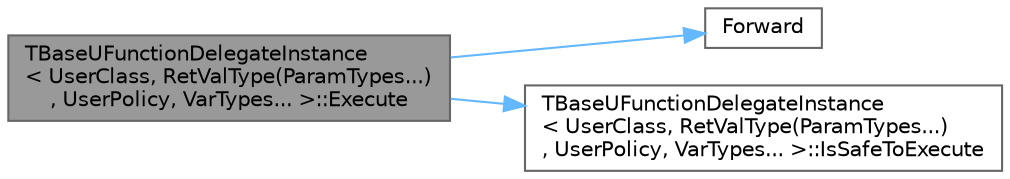 digraph "TBaseUFunctionDelegateInstance&lt; UserClass, RetValType(ParamTypes...), UserPolicy, VarTypes... &gt;::Execute"
{
 // INTERACTIVE_SVG=YES
 // LATEX_PDF_SIZE
  bgcolor="transparent";
  edge [fontname=Helvetica,fontsize=10,labelfontname=Helvetica,labelfontsize=10];
  node [fontname=Helvetica,fontsize=10,shape=box,height=0.2,width=0.4];
  rankdir="LR";
  Node1 [id="Node000001",label="TBaseUFunctionDelegateInstance\l\< UserClass, RetValType(ParamTypes...)\l, UserPolicy, VarTypes... \>::Execute",height=0.2,width=0.4,color="gray40", fillcolor="grey60", style="filled", fontcolor="black",tooltip=" "];
  Node1 -> Node2 [id="edge1_Node000001_Node000002",color="steelblue1",style="solid",tooltip=" "];
  Node2 [id="Node000002",label="Forward",height=0.2,width=0.4,color="grey40", fillcolor="white", style="filled",URL="$d4/d24/UnrealTemplate_8h.html#a68f280c1d561a8899a1e9e3ea8405d00",tooltip="Forward will cast a reference to an rvalue reference."];
  Node1 -> Node3 [id="edge2_Node000001_Node000003",color="steelblue1",style="solid",tooltip=" "];
  Node3 [id="Node000003",label="TBaseUFunctionDelegateInstance\l\< UserClass, RetValType(ParamTypes...)\l, UserPolicy, VarTypes... \>::IsSafeToExecute",height=0.2,width=0.4,color="grey40", fillcolor="white", style="filled",URL="$de/d30/classTBaseUFunctionDelegateInstance_3_01UserClass_00_01RetValType_07ParamTypes_8_8_8_08_00_01Use9e770b777df9a3f209f53744b9b92296.html#a382c409c5a7353d5e9cd952221d02bc8",tooltip=" "];
}
